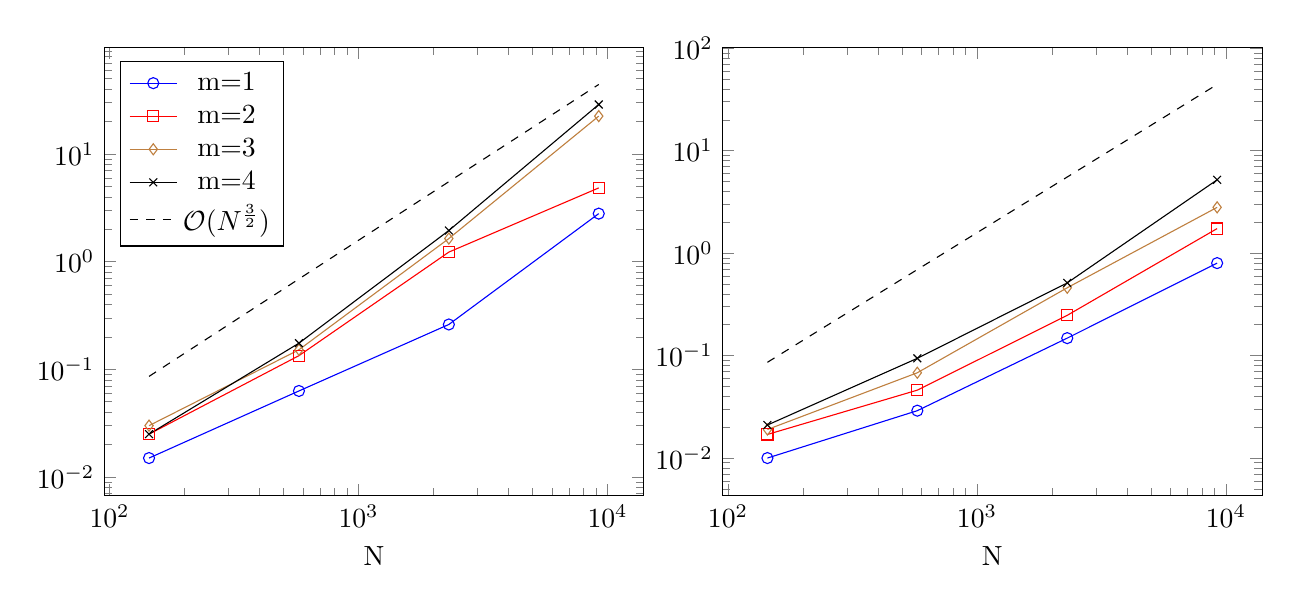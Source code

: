 \begin{tikzpicture}
\begin{groupplot}[ymin={0}, group style={group size={2 by 1}}]
    \nextgroupplot[xmode={log}, ymode={log}, xlabel={N}, legend pos={north west}]
    \addplot[color={blue}, mark={o}, mark options={solid}]
        table[row sep={\\}]
        {
            \\
            144.0  0.015  \\
            576.0  0.063  \\
            2304.0  0.261  \\
            9216.0  2.794  \\
        }
        ;
    \addlegendentry {m=1}
    \addplot[color={red}, mark={square}, mark options={solid}]
        table[row sep={\\}]
        {
            \\
            144.0  0.025  \\
            576.0  0.134  \\
            2304.0  1.227  \\
            9216.0  4.841  \\
        }
        ;
    \addlegendentry {m=2}
    \addplot[color={brown}, mark={diamond}, mark options={solid}]
        table[row sep={\\}]
        {
            \\
            144.0  0.03  \\
            576.0  0.152  \\
            2304.0  1.639  \\
            9216.0  22.476  \\
        }
        ;
    \addlegendentry {m=3}
    \addplot[color={black}, mark={x}, mark options={solid}]
        table[row sep={\\}]
        {
            \\
            144.0  0.025  \\
            576.0  0.175  \\
            2304.0  1.946  \\
            9216.0  28.805  \\
        }
        ;
    \addlegendentry {m=4}
    \addplot[color={black}, dashed]
        table[row sep={\\}]
        {
            \\
            144.0  0.086  \\
            576.0  0.691  \\
            2304.0  5.53  \\
            9216.0  44.237  \\
        }
        ;
    \addlegendentry {$\mathcal O(N^\frac{3}{2})$}
    \nextgroupplot[xmode={log}, ymode={log}, xlabel={N}, legend pos={north west}]
    \addplot[color={blue}, mark={o}, mark options={solid}]
        table[row sep={\\}]
        {
            \\
            144.0  0.01  \\
            576.0  0.029  \\
            2304.0  0.148  \\
            9216.0  0.799  \\
        }
        ;
    \addplot[color={red}, mark={square}, mark options={solid}]
        table[row sep={\\}]
        {
            \\
            144.0  0.017  \\
            576.0  0.046  \\
            2304.0  0.247  \\
            9216.0  1.736  \\
        }
        ;
    \addplot[color={brown}, mark={diamond}, mark options={solid}]
        table[row sep={\\}]
        {
            \\
            144.0  0.019  \\
            576.0  0.068  \\
            2304.0  0.459  \\
            9216.0  2.796  \\
        }
        ;
    \addplot[color={black}, mark={x}, mark options={solid}]
        table[row sep={\\}]
        {
            \\
            144.0  0.021  \\
            576.0  0.094  \\
            2304.0  0.512  \\
            9216.0  5.19  \\
        }
        ;
    \addplot[color={black}, dashed]
        table[row sep={\\}]
        {
            \\
            144.0  0.086  \\
            576.0  0.691  \\
            2304.0  5.53  \\
            9216.0  44.237  \\
        }
        ;
\end{groupplot}
\end{tikzpicture}
